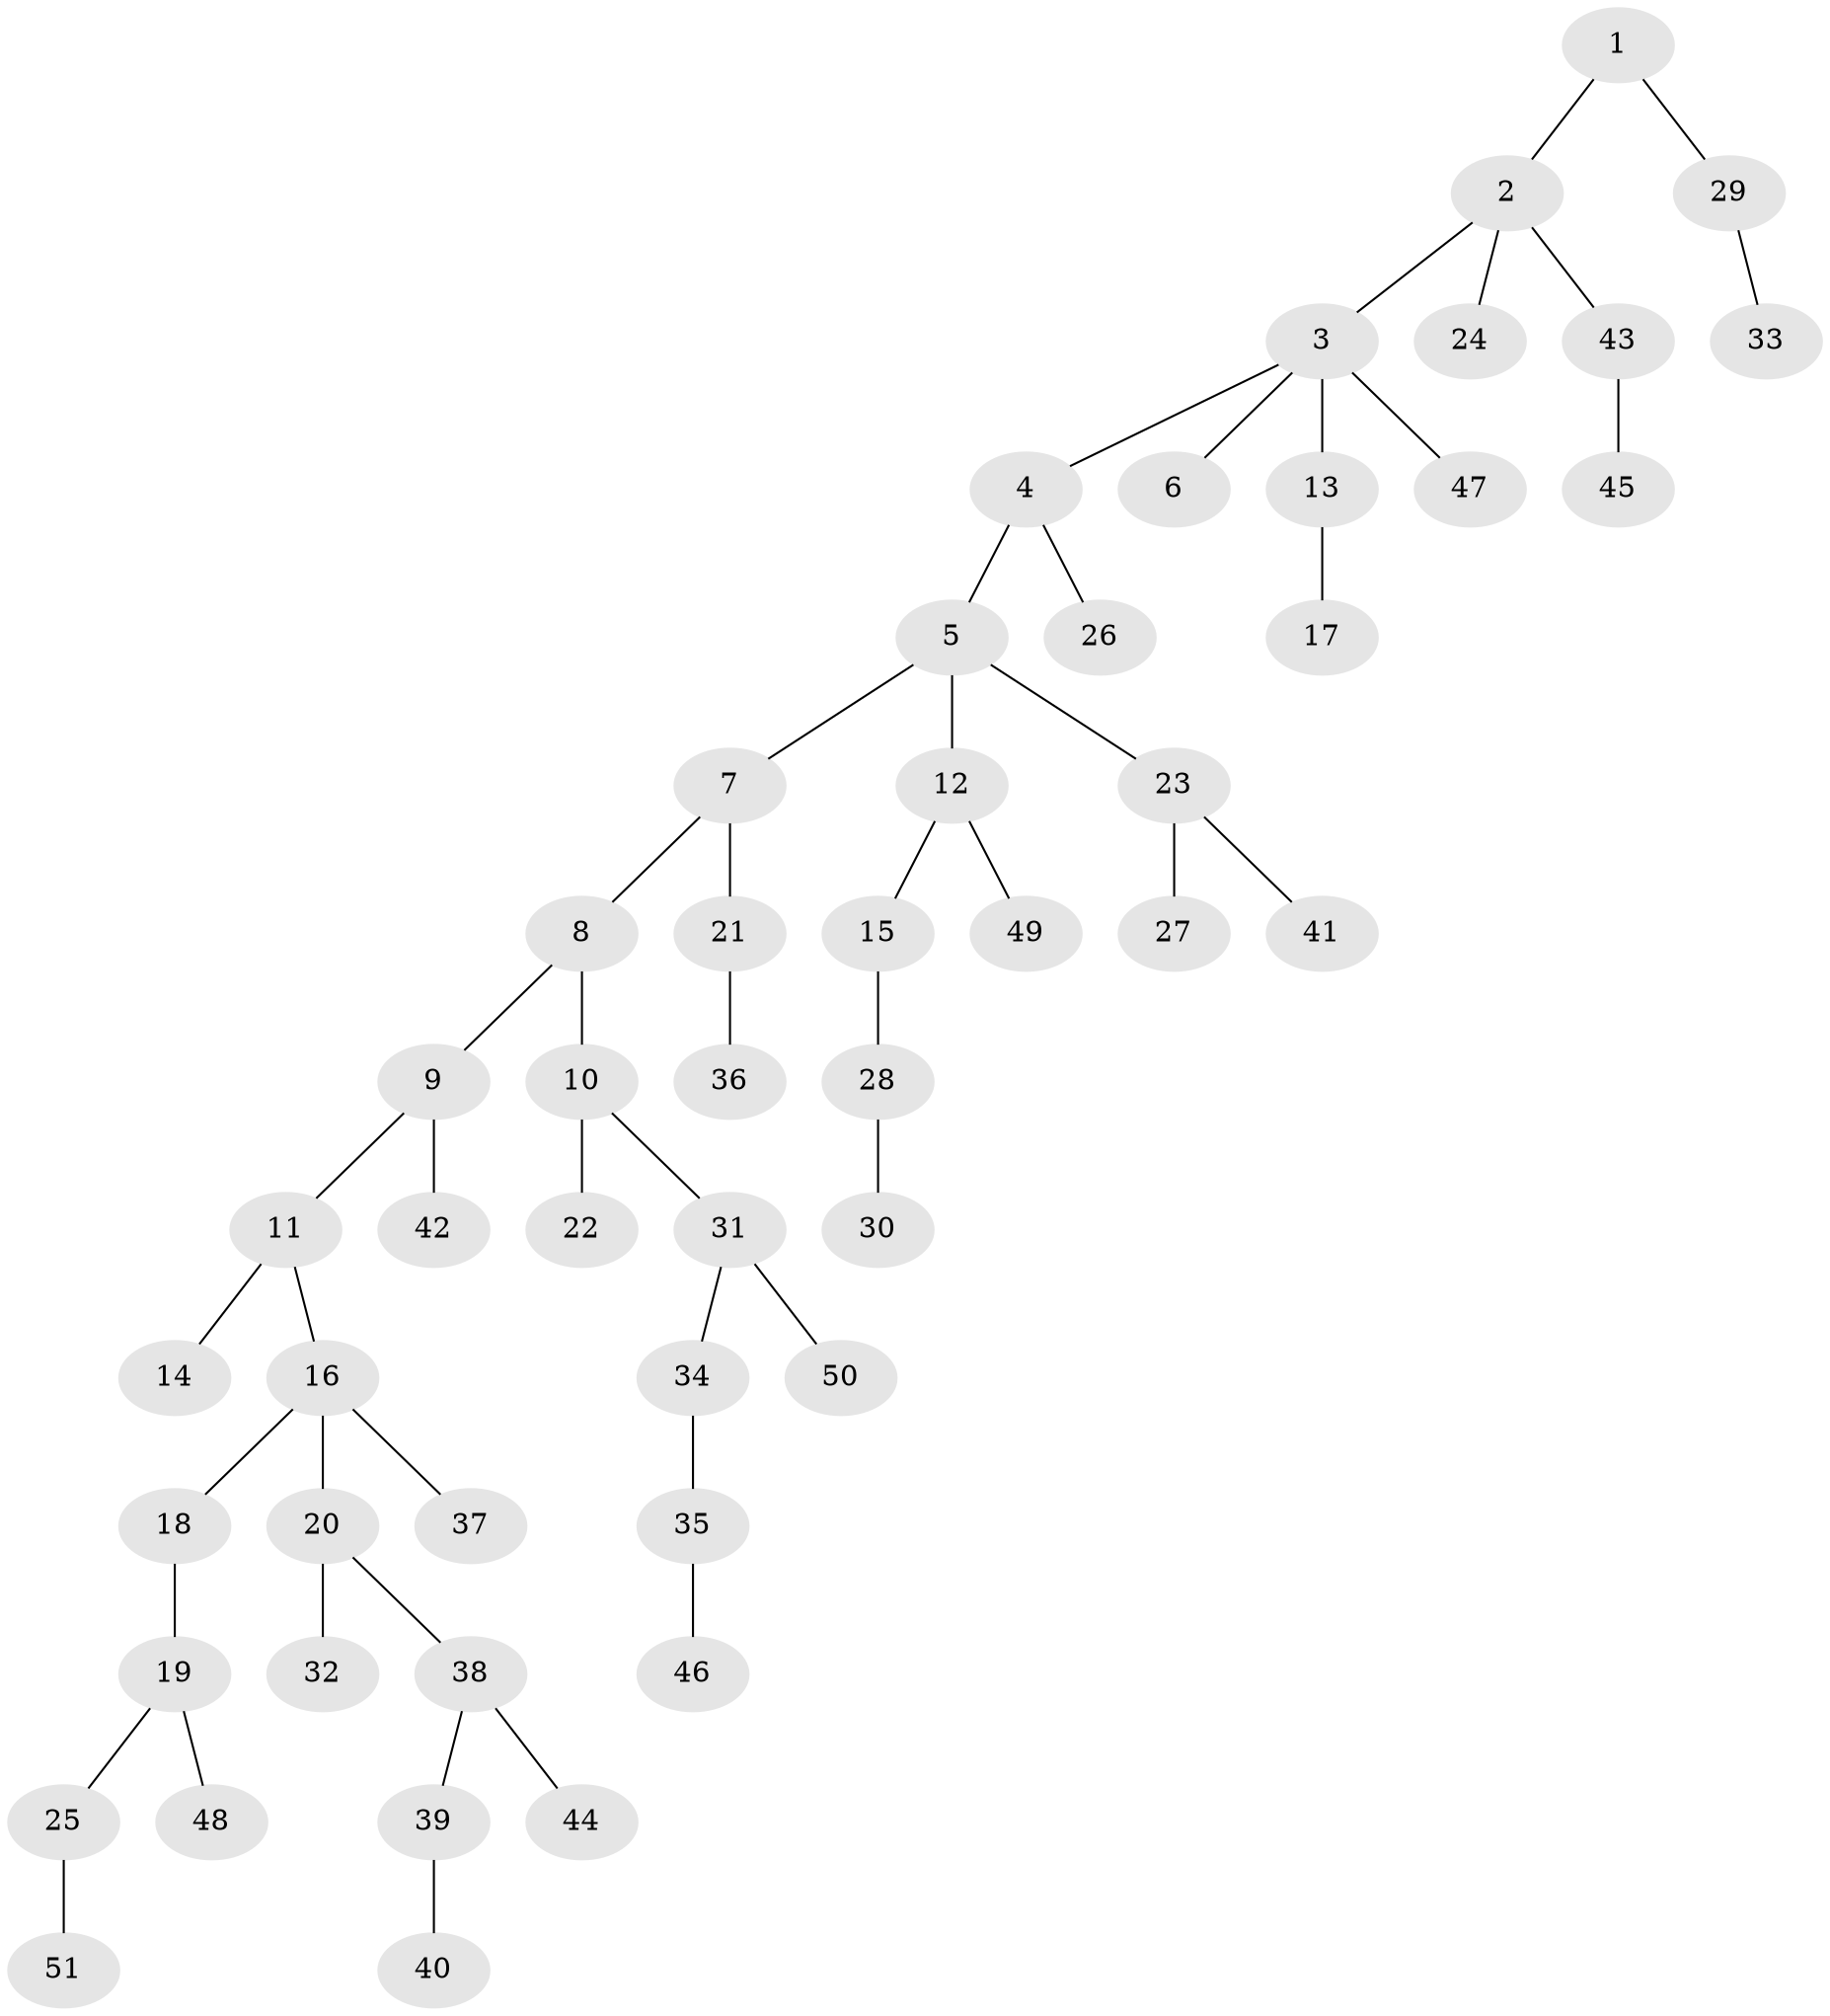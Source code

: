 // coarse degree distribution, {2: 0.21875, 7: 0.03125, 5: 0.0625, 1: 0.5625, 3: 0.09375, 4: 0.03125}
// Generated by graph-tools (version 1.1) at 2025/24/03/03/25 07:24:06]
// undirected, 51 vertices, 50 edges
graph export_dot {
graph [start="1"]
  node [color=gray90,style=filled];
  1;
  2;
  3;
  4;
  5;
  6;
  7;
  8;
  9;
  10;
  11;
  12;
  13;
  14;
  15;
  16;
  17;
  18;
  19;
  20;
  21;
  22;
  23;
  24;
  25;
  26;
  27;
  28;
  29;
  30;
  31;
  32;
  33;
  34;
  35;
  36;
  37;
  38;
  39;
  40;
  41;
  42;
  43;
  44;
  45;
  46;
  47;
  48;
  49;
  50;
  51;
  1 -- 2;
  1 -- 29;
  2 -- 3;
  2 -- 24;
  2 -- 43;
  3 -- 4;
  3 -- 6;
  3 -- 13;
  3 -- 47;
  4 -- 5;
  4 -- 26;
  5 -- 7;
  5 -- 12;
  5 -- 23;
  7 -- 8;
  7 -- 21;
  8 -- 9;
  8 -- 10;
  9 -- 11;
  9 -- 42;
  10 -- 22;
  10 -- 31;
  11 -- 14;
  11 -- 16;
  12 -- 15;
  12 -- 49;
  13 -- 17;
  15 -- 28;
  16 -- 18;
  16 -- 20;
  16 -- 37;
  18 -- 19;
  19 -- 25;
  19 -- 48;
  20 -- 32;
  20 -- 38;
  21 -- 36;
  23 -- 27;
  23 -- 41;
  25 -- 51;
  28 -- 30;
  29 -- 33;
  31 -- 34;
  31 -- 50;
  34 -- 35;
  35 -- 46;
  38 -- 39;
  38 -- 44;
  39 -- 40;
  43 -- 45;
}
